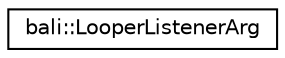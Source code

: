 digraph "Graphical Class Hierarchy"
{
  edge [fontname="Helvetica",fontsize="10",labelfontname="Helvetica",labelfontsize="10"];
  node [fontname="Helvetica",fontsize="10",shape=record];
  rankdir="LR";
  Node1 [label="bali::LooperListenerArg",height=0.2,width=0.4,color="black", fillcolor="white", style="filled",URL="$structbali_1_1_looper_listener_arg.html"];
}
